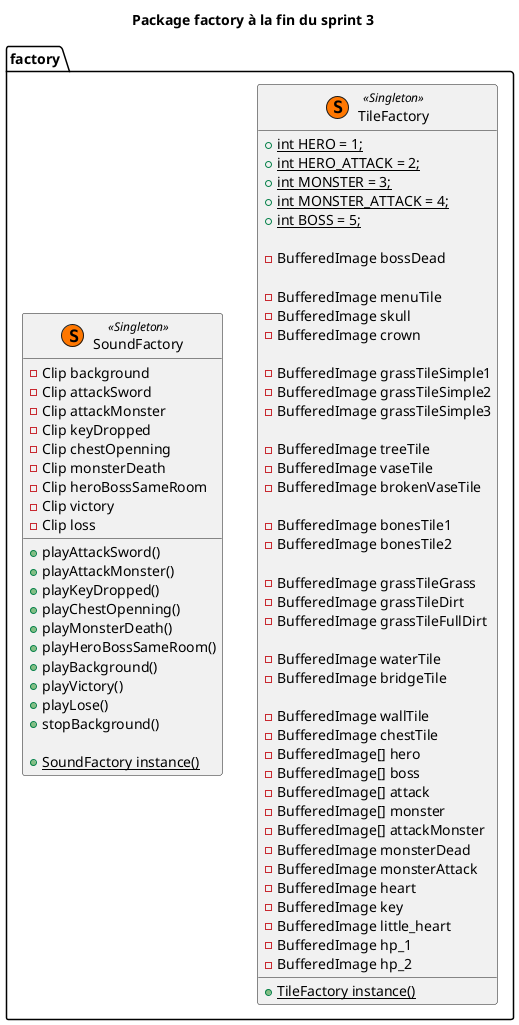 @startuml
title Package factory à la fin du sprint 3

package factory {
    
    class TileFactory << (S,#FF7700) Singleton >>  {
        + {static} int HERO = 1;
        + {static}  int HERO_ATTACK = 2;
        + {static}  int MONSTER = 3;
        + {static}  int MONSTER_ATTACK = 4;
        + {static}  int BOSS = 5;

        - BufferedImage bossDead

        - BufferedImage menuTile
        - BufferedImage skull
        - BufferedImage crown

        - BufferedImage grassTileSimple1
        - BufferedImage grassTileSimple2
        - BufferedImage grassTileSimple3

        - BufferedImage treeTile
        - BufferedImage vaseTile
        - BufferedImage brokenVaseTile

        - BufferedImage bonesTile1
        - BufferedImage bonesTile2

        - BufferedImage grassTileGrass
        - BufferedImage grassTileDirt
        - BufferedImage grassTileFullDirt

        - BufferedImage waterTile
        - BufferedImage bridgeTile

        - BufferedImage wallTile
        - BufferedImage chestTile
        - BufferedImage[] hero
        - BufferedImage[] boss
        - BufferedImage[] attack
        - BufferedImage[] monster
        - BufferedImage[] attackMonster
        - BufferedImage monsterDead
        - BufferedImage monsterAttack
        - BufferedImage heart
        - BufferedImage key
        - BufferedImage little_heart
        - BufferedImage hp_1
        - BufferedImage hp_2

        + {static} TileFactory instance()
    }


    class SoundFactory << (S,#FF7700) Singleton >>  {
        - Clip background
        - Clip attackSword
        - Clip attackMonster
        - Clip keyDropped
        - Clip chestOpenning
        - Clip monsterDeath
        - Clip heroBossSameRoom
        - Clip victory
        - Clip loss
        
        + playAttackSword()
        + playAttackMonster()
        + playKeyDropped()
        + playChestOpenning()
        + playMonsterDeath()
        + playHeroBossSameRoom()
        + playBackground()
        + playVictory()
        + playLose()
        + stopBackground()

        + {static} SoundFactory instance()
    }

}
@enduml

